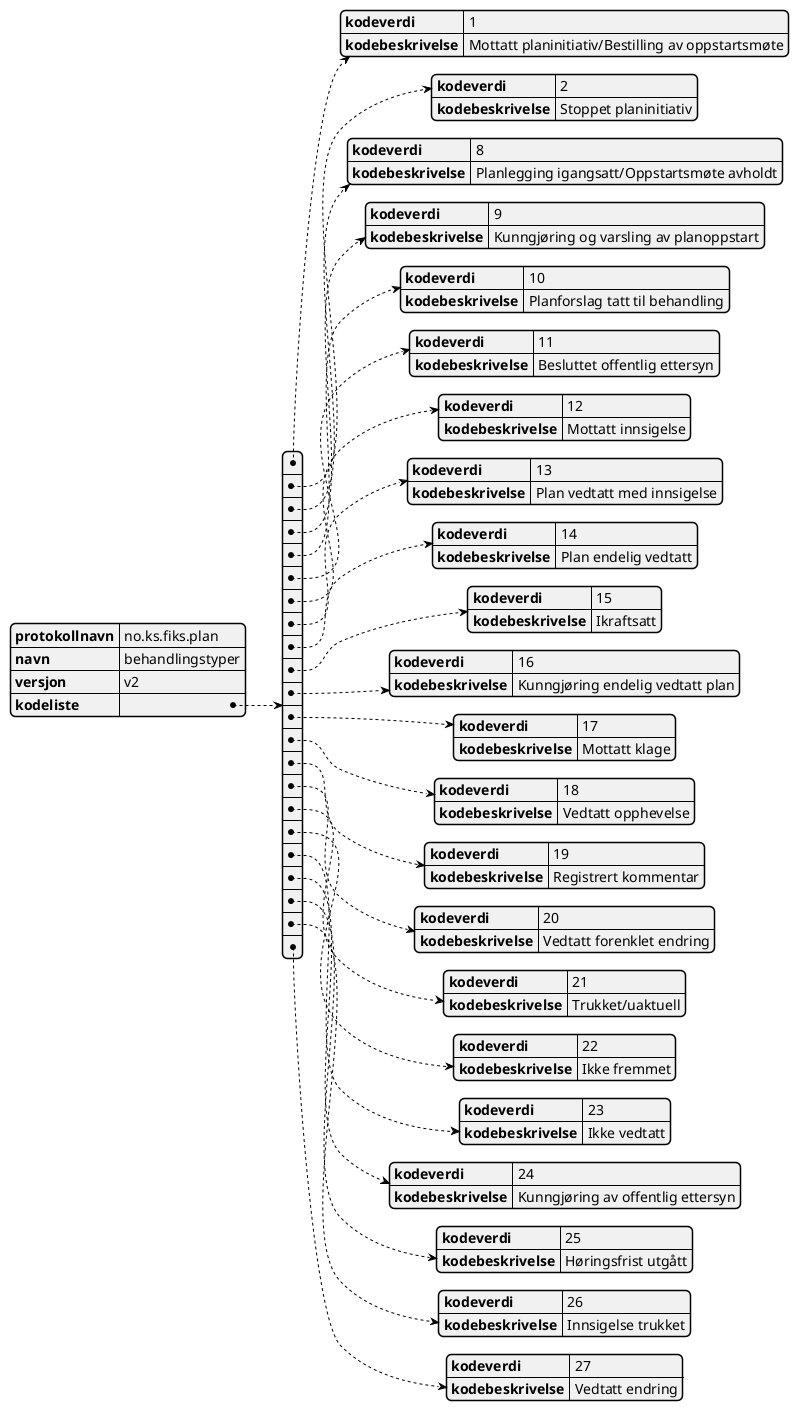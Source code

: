 @startjson
{
    "protokollnavn": "no.ks.fiks.plan",
    "navn": "behandlingstyper",
    "versjon": "v2",
    "kodeliste": [
      {
        "kodeverdi" : "1",
        "kodebeskrivelse" : "Mottatt planinitiativ/Bestilling av oppstartsmøte"
      },
      {
        "kodeverdi" : "2",
        "kodebeskrivelse" : "Stoppet planinitiativ"
      },
      {
        "kodeverdi" : "8",
        "kodebeskrivelse" : "Planlegging igangsatt/Oppstartsmøte avholdt"
      },
      {
        "kodeverdi" : "9",
        "kodebeskrivelse" : "Kunngjøring og varsling av planoppstart"
      },
      {
        "kodeverdi" : "10",
        "kodebeskrivelse" : "Planforslag tatt til behandling"
      },
      {
        "kodeverdi" : "11",
        "kodebeskrivelse" : "Besluttet offentlig ettersyn"
      },
      {
        "kodeverdi" : "12",
        "kodebeskrivelse" : "Mottatt innsigelse"
      },
      {
        "kodeverdi" : "13",
        "kodebeskrivelse" : "Plan vedtatt med innsigelse"
      },
      {
        "kodeverdi" : "14",
        "kodebeskrivelse" : "Plan endelig vedtatt"
      },
      {
        "kodeverdi" : "15",
        "kodebeskrivelse" : "Ikraftsatt"
      },
      {
        "kodeverdi" : "16",
        "kodebeskrivelse" : "Kunngjøring endelig vedtatt plan"
      },
      {
        "kodeverdi" : "17",
        "kodebeskrivelse" : "Mottatt klage"
      },
      {
        "kodeverdi" : "18",
        "kodebeskrivelse" : "Vedtatt opphevelse"
      },
      {
        "kodeverdi" : "19",
        "kodebeskrivelse" : "Registrert kommentar"
      },
      {
        "kodeverdi" : "20",
        "kodebeskrivelse" : "Vedtatt forenklet endring"
      },
      {
        "kodeverdi" : "21",
        "kodebeskrivelse" : "Trukket/uaktuell"
      },
      {
        "kodeverdi" : "22",
        "kodebeskrivelse" : "Ikke fremmet"
      },
      {
        "kodeverdi" : "23",
        "kodebeskrivelse" : "Ikke vedtatt"
      },
      {
        "kodeverdi" : "24",
        "kodebeskrivelse" : "Kunngjøring av offentlig ettersyn"
      },
      {
        "kodeverdi" : "25",
        "kodebeskrivelse" : "Høringsfrist utgått"
      },
      {
        "kodeverdi" : "26",
        "kodebeskrivelse" : "Innsigelse trukket"
      },
      {
        "kodeverdi" : "27",
        "kodebeskrivelse" : "Vedtatt endring"
      }
    ]
}
@endjson